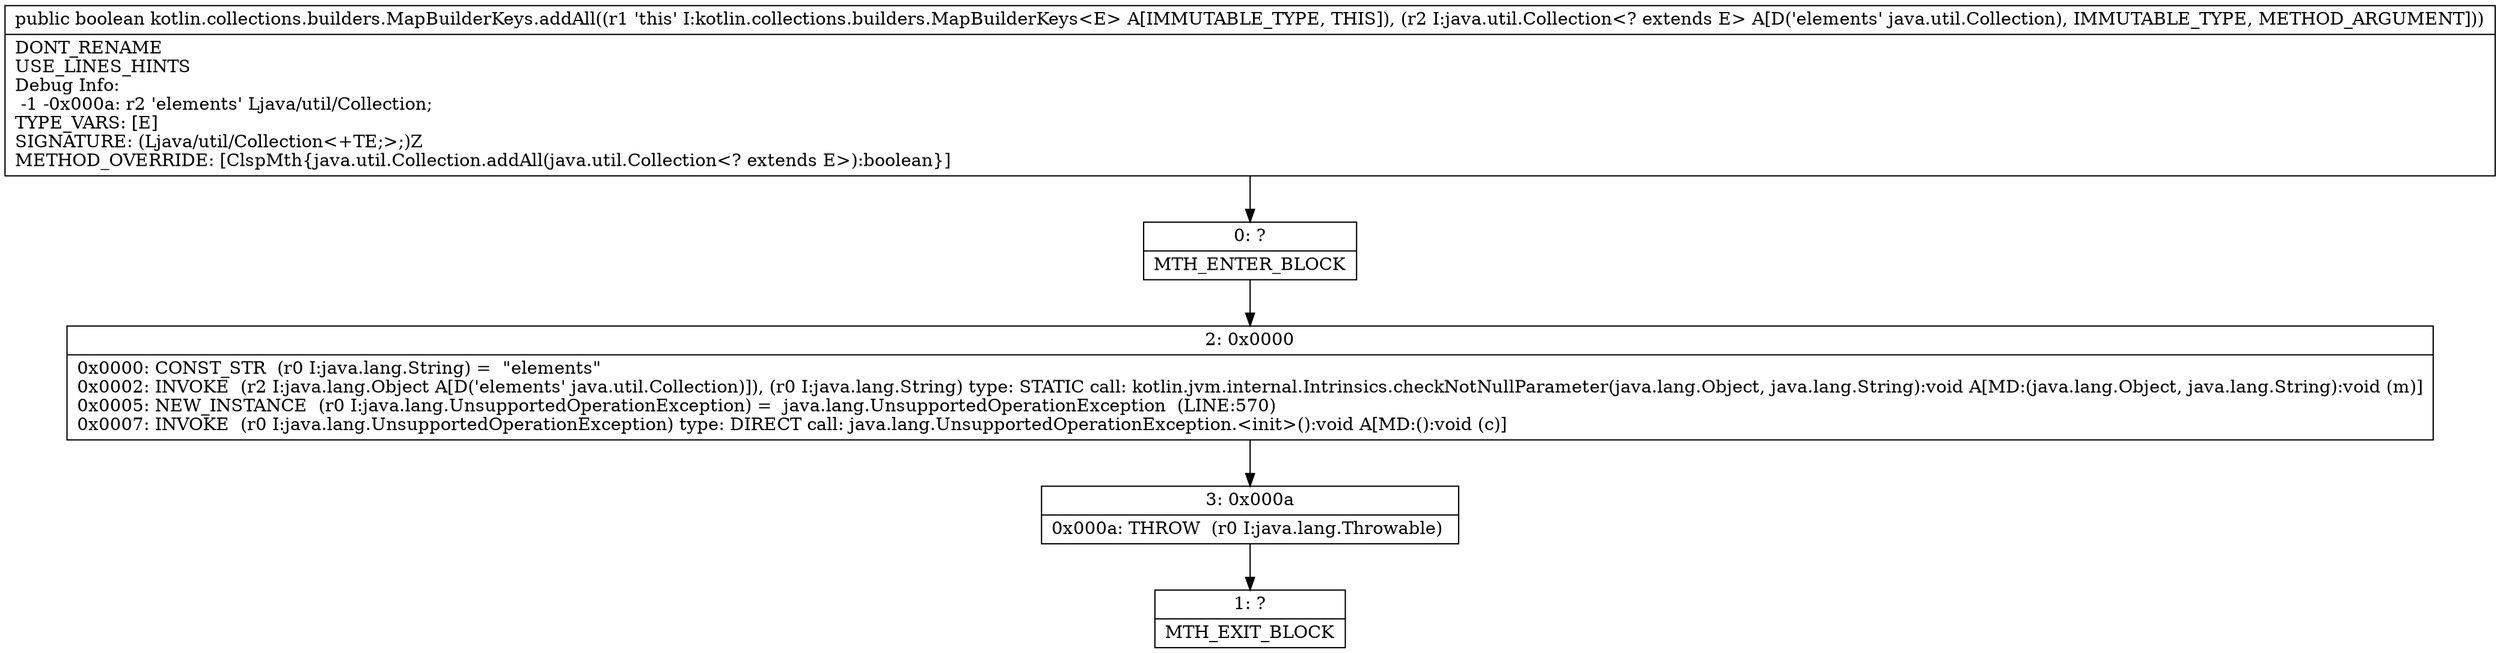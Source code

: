 digraph "CFG forkotlin.collections.builders.MapBuilderKeys.addAll(Ljava\/util\/Collection;)Z" {
Node_0 [shape=record,label="{0\:\ ?|MTH_ENTER_BLOCK\l}"];
Node_2 [shape=record,label="{2\:\ 0x0000|0x0000: CONST_STR  (r0 I:java.lang.String) =  \"elements\" \l0x0002: INVOKE  (r2 I:java.lang.Object A[D('elements' java.util.Collection)]), (r0 I:java.lang.String) type: STATIC call: kotlin.jvm.internal.Intrinsics.checkNotNullParameter(java.lang.Object, java.lang.String):void A[MD:(java.lang.Object, java.lang.String):void (m)]\l0x0005: NEW_INSTANCE  (r0 I:java.lang.UnsupportedOperationException) =  java.lang.UnsupportedOperationException  (LINE:570)\l0x0007: INVOKE  (r0 I:java.lang.UnsupportedOperationException) type: DIRECT call: java.lang.UnsupportedOperationException.\<init\>():void A[MD:():void (c)]\l}"];
Node_3 [shape=record,label="{3\:\ 0x000a|0x000a: THROW  (r0 I:java.lang.Throwable) \l}"];
Node_1 [shape=record,label="{1\:\ ?|MTH_EXIT_BLOCK\l}"];
MethodNode[shape=record,label="{public boolean kotlin.collections.builders.MapBuilderKeys.addAll((r1 'this' I:kotlin.collections.builders.MapBuilderKeys\<E\> A[IMMUTABLE_TYPE, THIS]), (r2 I:java.util.Collection\<? extends E\> A[D('elements' java.util.Collection), IMMUTABLE_TYPE, METHOD_ARGUMENT]))  | DONT_RENAME\lUSE_LINES_HINTS\lDebug Info:\l  \-1 \-0x000a: r2 'elements' Ljava\/util\/Collection;\lTYPE_VARS: [E]\lSIGNATURE: (Ljava\/util\/Collection\<+TE;\>;)Z\lMETHOD_OVERRIDE: [ClspMth\{java.util.Collection.addAll(java.util.Collection\<? extends E\>):boolean\}]\l}"];
MethodNode -> Node_0;Node_0 -> Node_2;
Node_2 -> Node_3;
Node_3 -> Node_1;
}


